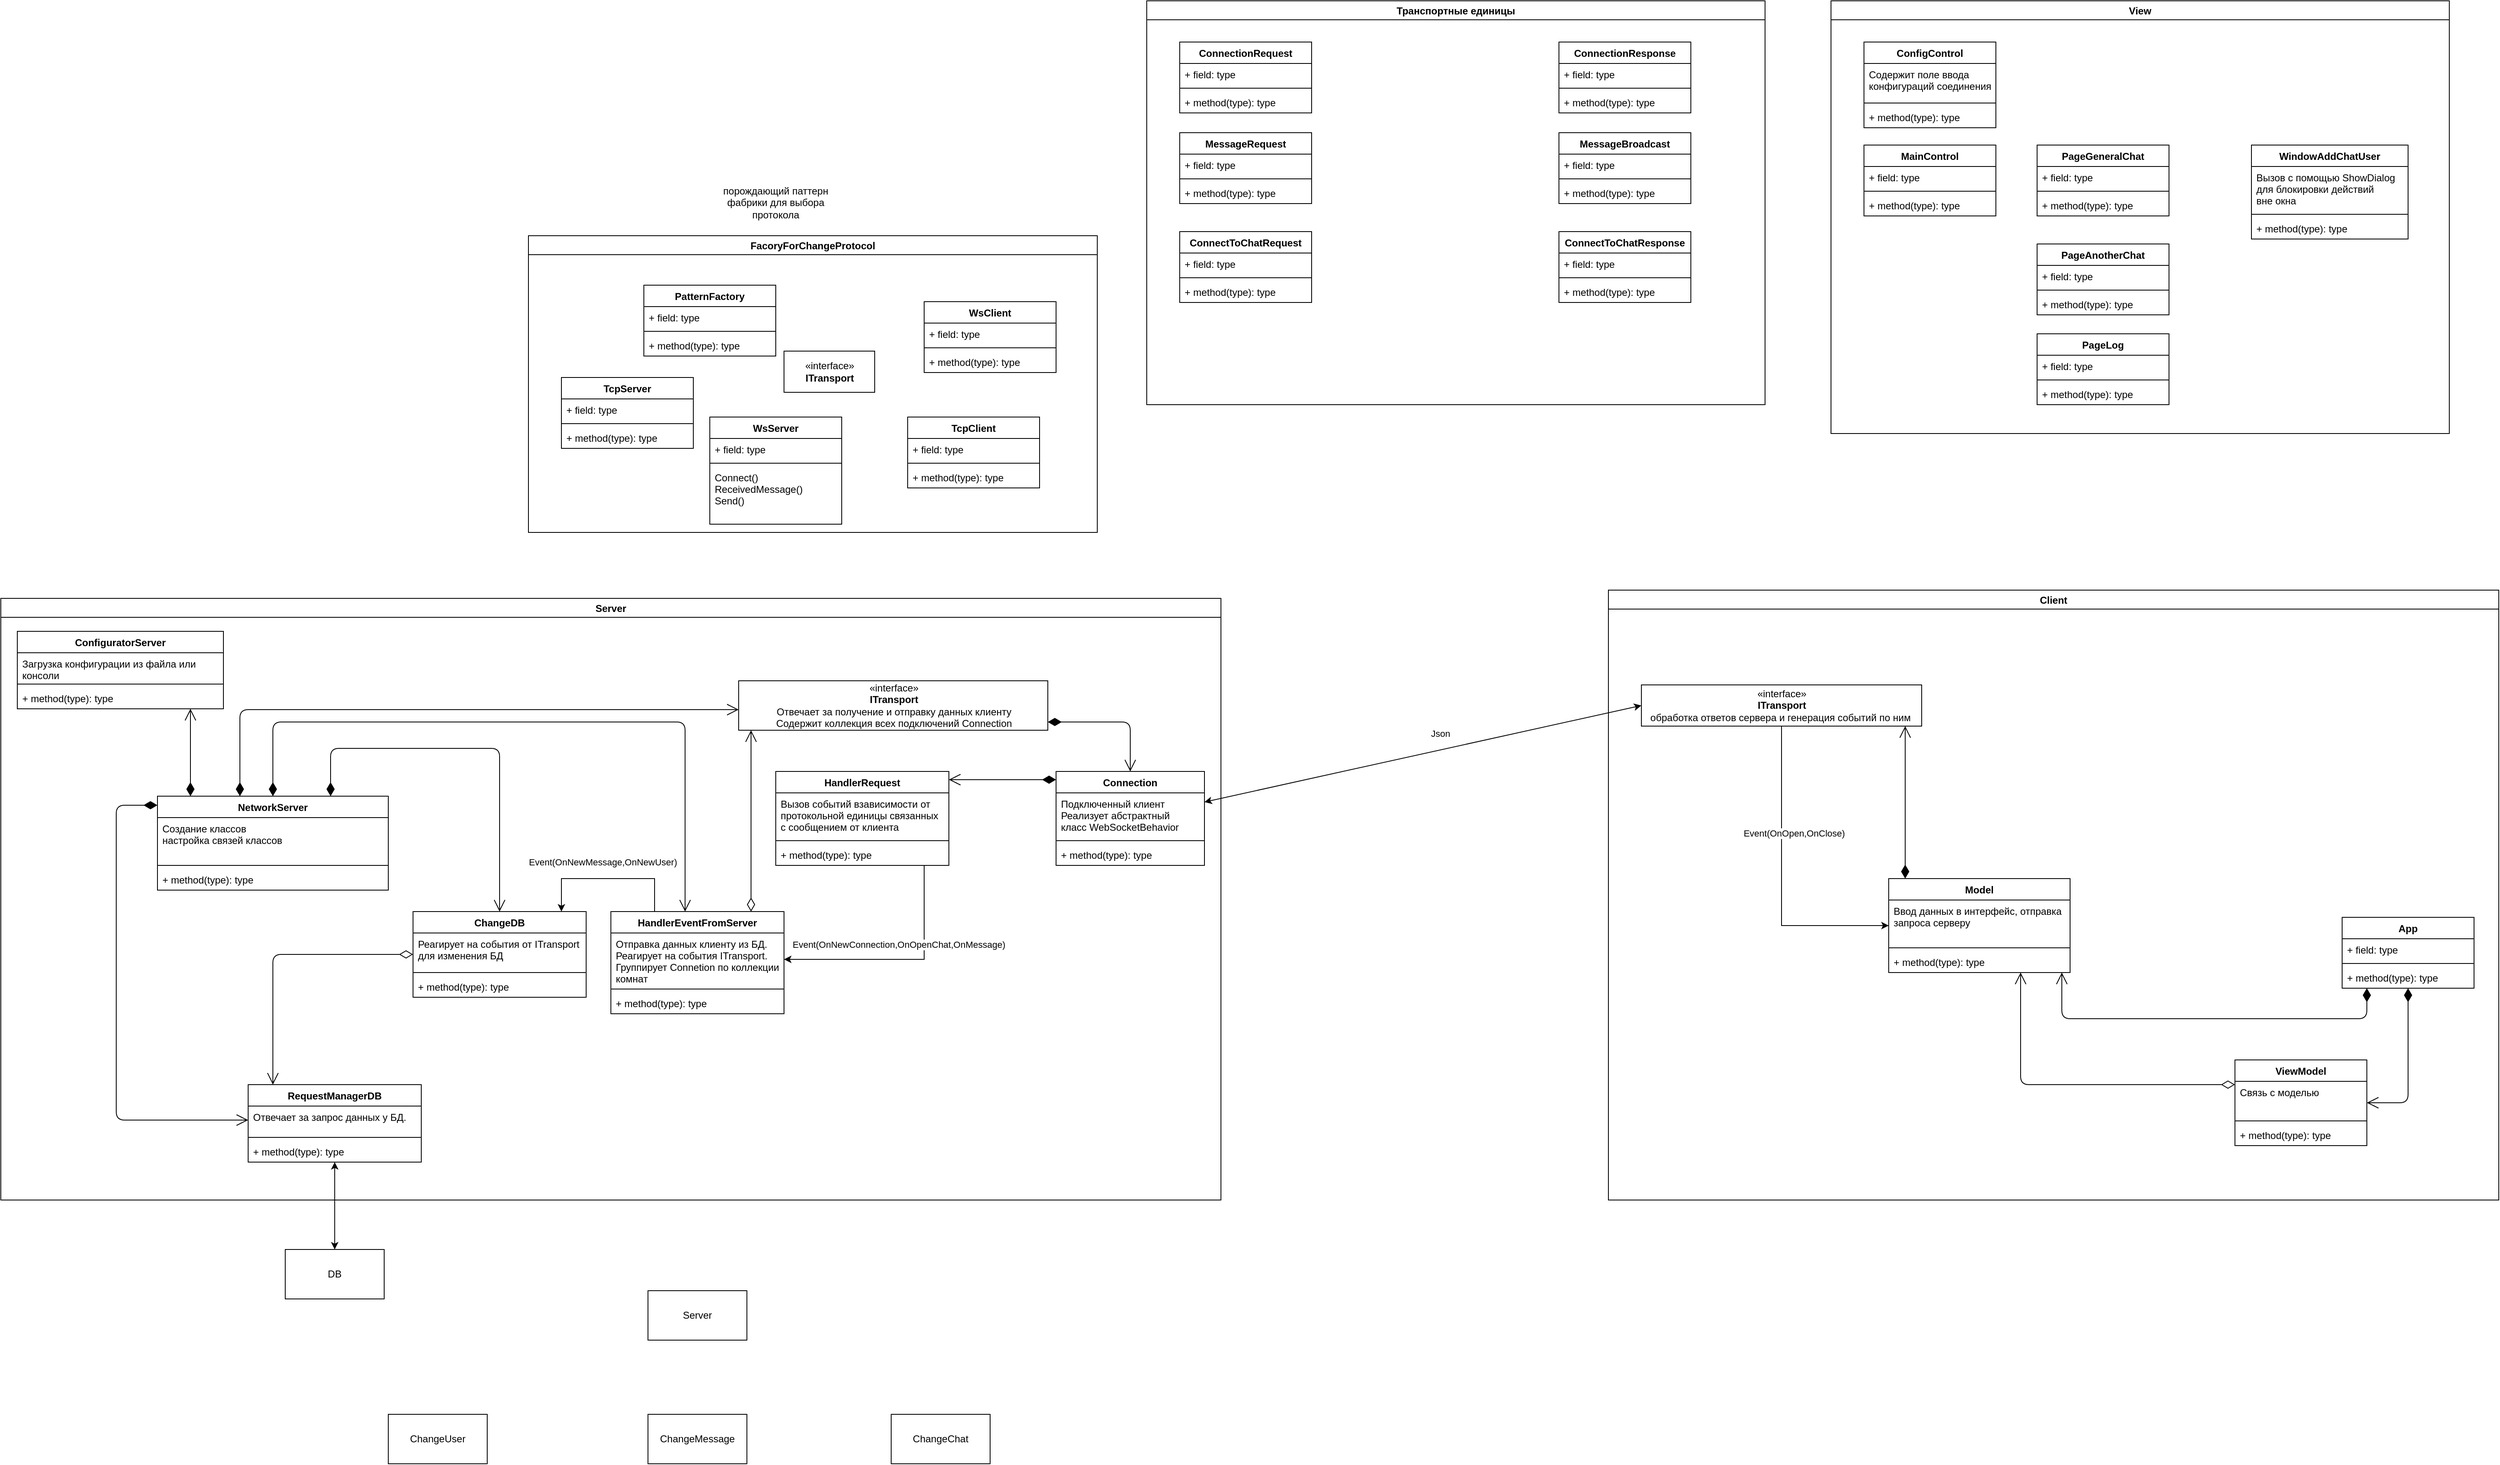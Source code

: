 <mxfile version="13.7.9" type="device"><diagram id="jse17iVmVhBiefRwXNWF" name="Page-1"><mxGraphModel dx="3362" dy="1932" grid="1" gridSize="10" guides="1" tooltips="1" connect="1" arrows="1" fold="1" page="1" pageScale="1" pageWidth="850" pageHeight="1100" math="0" shadow="0"><root><mxCell id="0"/><mxCell id="1" parent="0"/><mxCell id="Xx_1zSFex9UAp5-x8c1F-37" value="Server" style="swimlane;" parent="1" vertex="1"><mxGeometry x="-1000" y="-120" width="1480" height="730" as="geometry"/></mxCell><mxCell id="-w2Rr8TFvoVWW7aLAeK2-1" value="ConfiguratorServer" style="swimlane;fontStyle=1;align=center;verticalAlign=top;childLayout=stackLayout;horizontal=1;startSize=26;horizontalStack=0;resizeParent=1;resizeParentMax=0;resizeLast=0;collapsible=1;marginBottom=0;" parent="Xx_1zSFex9UAp5-x8c1F-37" vertex="1"><mxGeometry x="20" y="40" width="250" height="94" as="geometry"/></mxCell><mxCell id="-w2Rr8TFvoVWW7aLAeK2-2" value="Загрузка конфигурации из файла или &#10;консоли" style="text;strokeColor=none;fillColor=none;align=left;verticalAlign=top;spacingLeft=4;spacingRight=4;overflow=hidden;rotatable=0;points=[[0,0.5],[1,0.5]];portConstraint=eastwest;" parent="-w2Rr8TFvoVWW7aLAeK2-1" vertex="1"><mxGeometry y="26" width="250" height="34" as="geometry"/></mxCell><mxCell id="-w2Rr8TFvoVWW7aLAeK2-3" value="" style="line;strokeWidth=1;fillColor=none;align=left;verticalAlign=middle;spacingTop=-1;spacingLeft=3;spacingRight=3;rotatable=0;labelPosition=right;points=[];portConstraint=eastwest;" parent="-w2Rr8TFvoVWW7aLAeK2-1" vertex="1"><mxGeometry y="60" width="250" height="8" as="geometry"/></mxCell><mxCell id="-w2Rr8TFvoVWW7aLAeK2-4" value="+ method(type): type" style="text;strokeColor=none;fillColor=none;align=left;verticalAlign=top;spacingLeft=4;spacingRight=4;overflow=hidden;rotatable=0;points=[[0,0.5],[1,0.5]];portConstraint=eastwest;" parent="-w2Rr8TFvoVWW7aLAeK2-1" vertex="1"><mxGeometry y="68" width="250" height="26" as="geometry"/></mxCell><mxCell id="-w2Rr8TFvoVWW7aLAeK2-32" value="Connection" style="swimlane;fontStyle=1;align=center;verticalAlign=top;childLayout=stackLayout;horizontal=1;startSize=26;horizontalStack=0;resizeParent=1;resizeParentMax=0;resizeLast=0;collapsible=1;marginBottom=0;" parent="Xx_1zSFex9UAp5-x8c1F-37" vertex="1"><mxGeometry x="1280" y="210" width="180" height="114" as="geometry"/></mxCell><mxCell id="-w2Rr8TFvoVWW7aLAeK2-33" value="Подключенный клиент&#10;Реализует абстрактный &#10;класс WebSocketBehavior" style="text;strokeColor=none;fillColor=none;align=left;verticalAlign=top;spacingLeft=4;spacingRight=4;overflow=hidden;rotatable=0;points=[[0,0.5],[1,0.5]];portConstraint=eastwest;" parent="-w2Rr8TFvoVWW7aLAeK2-32" vertex="1"><mxGeometry y="26" width="180" height="54" as="geometry"/></mxCell><mxCell id="-w2Rr8TFvoVWW7aLAeK2-34" value="" style="line;strokeWidth=1;fillColor=none;align=left;verticalAlign=middle;spacingTop=-1;spacingLeft=3;spacingRight=3;rotatable=0;labelPosition=right;points=[];portConstraint=eastwest;" parent="-w2Rr8TFvoVWW7aLAeK2-32" vertex="1"><mxGeometry y="80" width="180" height="8" as="geometry"/></mxCell><mxCell id="-w2Rr8TFvoVWW7aLAeK2-35" value="+ method(type): type" style="text;strokeColor=none;fillColor=none;align=left;verticalAlign=top;spacingLeft=4;spacingRight=4;overflow=hidden;rotatable=0;points=[[0,0.5],[1,0.5]];portConstraint=eastwest;" parent="-w2Rr8TFvoVWW7aLAeK2-32" vertex="1"><mxGeometry y="88" width="180" height="26" as="geometry"/></mxCell><mxCell id="-w2Rr8TFvoVWW7aLAeK2-37" value="HandlerRequest" style="swimlane;fontStyle=1;align=center;verticalAlign=top;childLayout=stackLayout;horizontal=1;startSize=26;horizontalStack=0;resizeParent=1;resizeParentMax=0;resizeLast=0;collapsible=1;marginBottom=0;" parent="Xx_1zSFex9UAp5-x8c1F-37" vertex="1"><mxGeometry x="940" y="210" width="210" height="114" as="geometry"/></mxCell><mxCell id="-w2Rr8TFvoVWW7aLAeK2-38" value="Вызов событий взависимости от&#10;протокольной единицы связанных&#10;с сообщением от клиента" style="text;strokeColor=none;fillColor=none;align=left;verticalAlign=top;spacingLeft=4;spacingRight=4;overflow=hidden;rotatable=0;points=[[0,0.5],[1,0.5]];portConstraint=eastwest;" parent="-w2Rr8TFvoVWW7aLAeK2-37" vertex="1"><mxGeometry y="26" width="210" height="54" as="geometry"/></mxCell><mxCell id="-w2Rr8TFvoVWW7aLAeK2-39" value="" style="line;strokeWidth=1;fillColor=none;align=left;verticalAlign=middle;spacingTop=-1;spacingLeft=3;spacingRight=3;rotatable=0;labelPosition=right;points=[];portConstraint=eastwest;" parent="-w2Rr8TFvoVWW7aLAeK2-37" vertex="1"><mxGeometry y="80" width="210" height="8" as="geometry"/></mxCell><mxCell id="-w2Rr8TFvoVWW7aLAeK2-40" value="+ method(type): type" style="text;strokeColor=none;fillColor=none;align=left;verticalAlign=top;spacingLeft=4;spacingRight=4;overflow=hidden;rotatable=0;points=[[0,0.5],[1,0.5]];portConstraint=eastwest;" parent="-w2Rr8TFvoVWW7aLAeK2-37" vertex="1"><mxGeometry y="88" width="210" height="26" as="geometry"/></mxCell><mxCell id="Xx_1zSFex9UAp5-x8c1F-51" value="NetworkServer" style="swimlane;fontStyle=1;align=center;verticalAlign=top;childLayout=stackLayout;horizontal=1;startSize=26;horizontalStack=0;resizeParent=1;resizeParentMax=0;resizeLast=0;collapsible=1;marginBottom=0;" parent="Xx_1zSFex9UAp5-x8c1F-37" vertex="1"><mxGeometry x="190" y="240" width="280" height="114" as="geometry"/></mxCell><mxCell id="Xx_1zSFex9UAp5-x8c1F-52" value="Создание классов&#10;настройка связей классов" style="text;strokeColor=none;fillColor=none;align=left;verticalAlign=top;spacingLeft=4;spacingRight=4;overflow=hidden;rotatable=0;points=[[0,0.5],[1,0.5]];portConstraint=eastwest;" parent="Xx_1zSFex9UAp5-x8c1F-51" vertex="1"><mxGeometry y="26" width="280" height="54" as="geometry"/></mxCell><mxCell id="Xx_1zSFex9UAp5-x8c1F-53" value="" style="line;strokeWidth=1;fillColor=none;align=left;verticalAlign=middle;spacingTop=-1;spacingLeft=3;spacingRight=3;rotatable=0;labelPosition=right;points=[];portConstraint=eastwest;" parent="Xx_1zSFex9UAp5-x8c1F-51" vertex="1"><mxGeometry y="80" width="280" height="8" as="geometry"/></mxCell><mxCell id="Xx_1zSFex9UAp5-x8c1F-54" value="+ method(type): type" style="text;strokeColor=none;fillColor=none;align=left;verticalAlign=top;spacingLeft=4;spacingRight=4;overflow=hidden;rotatable=0;points=[[0,0.5],[1,0.5]];portConstraint=eastwest;" parent="Xx_1zSFex9UAp5-x8c1F-51" vertex="1"><mxGeometry y="88" width="280" height="26" as="geometry"/></mxCell><mxCell id="DeAmgJyLJ6oGBZ568xcS-81" value="Event(OnNewMessage,OnNewUser)" style="edgeStyle=orthogonalEdgeStyle;rounded=0;orthogonalLoop=1;jettySize=auto;html=1;" parent="Xx_1zSFex9UAp5-x8c1F-37" source="zUC1sr2OOhzAdwgwk2Mr-27" target="zUC1sr2OOhzAdwgwk2Mr-1" edge="1"><mxGeometry x="0.067" y="-20" relative="1" as="geometry"><mxPoint x="770" y="370" as="sourcePoint"/><Array as="points"><mxPoint x="793" y="340"/><mxPoint x="680" y="340"/></Array><mxPoint as="offset"/></mxGeometry></mxCell><mxCell id="zUC1sr2OOhzAdwgwk2Mr-27" value="HandlerEventFromServer" style="swimlane;fontStyle=1;align=center;verticalAlign=top;childLayout=stackLayout;horizontal=1;startSize=26;horizontalStack=0;resizeParent=1;resizeParentMax=0;resizeLast=0;collapsible=1;marginBottom=0;" parent="Xx_1zSFex9UAp5-x8c1F-37" vertex="1"><mxGeometry x="740" y="380" width="210" height="124" as="geometry"/></mxCell><mxCell id="zUC1sr2OOhzAdwgwk2Mr-28" value="Отправка данных клиенту из БД. &#10;Реагирует на события ITransport.&#10;Группирует Connetion по коллекции&#10;комнат" style="text;strokeColor=none;fillColor=none;align=left;verticalAlign=top;spacingLeft=4;spacingRight=4;overflow=hidden;rotatable=0;points=[[0,0.5],[1,0.5]];portConstraint=eastwest;" parent="zUC1sr2OOhzAdwgwk2Mr-27" vertex="1"><mxGeometry y="26" width="210" height="64" as="geometry"/></mxCell><mxCell id="zUC1sr2OOhzAdwgwk2Mr-29" value="" style="line;strokeWidth=1;fillColor=none;align=left;verticalAlign=middle;spacingTop=-1;spacingLeft=3;spacingRight=3;rotatable=0;labelPosition=right;points=[];portConstraint=eastwest;" parent="zUC1sr2OOhzAdwgwk2Mr-27" vertex="1"><mxGeometry y="90" width="210" height="8" as="geometry"/></mxCell><mxCell id="zUC1sr2OOhzAdwgwk2Mr-30" value="+ method(type): type" style="text;strokeColor=none;fillColor=none;align=left;verticalAlign=top;spacingLeft=4;spacingRight=4;overflow=hidden;rotatable=0;points=[[0,0.5],[1,0.5]];portConstraint=eastwest;" parent="zUC1sr2OOhzAdwgwk2Mr-27" vertex="1"><mxGeometry y="98" width="210" height="26" as="geometry"/></mxCell><mxCell id="zUC1sr2OOhzAdwgwk2Mr-1" value="ChangeDB" style="swimlane;fontStyle=1;align=center;verticalAlign=top;childLayout=stackLayout;horizontal=1;startSize=26;horizontalStack=0;resizeParent=1;resizeParentMax=0;resizeLast=0;collapsible=1;marginBottom=0;" parent="Xx_1zSFex9UAp5-x8c1F-37" vertex="1"><mxGeometry x="500" y="380" width="210" height="104" as="geometry"><mxRectangle x="60" y="160" width="100" height="26" as="alternateBounds"/></mxGeometry></mxCell><mxCell id="zUC1sr2OOhzAdwgwk2Mr-2" value="Реагирует на события от ITransport&#10;для изменения БД" style="text;strokeColor=none;fillColor=none;align=left;verticalAlign=top;spacingLeft=4;spacingRight=4;overflow=hidden;rotatable=0;points=[[0,0.5],[1,0.5]];portConstraint=eastwest;" parent="zUC1sr2OOhzAdwgwk2Mr-1" vertex="1"><mxGeometry y="26" width="210" height="44" as="geometry"/></mxCell><mxCell id="zUC1sr2OOhzAdwgwk2Mr-3" value="" style="line;strokeWidth=1;fillColor=none;align=left;verticalAlign=middle;spacingTop=-1;spacingLeft=3;spacingRight=3;rotatable=0;labelPosition=right;points=[];portConstraint=eastwest;" parent="zUC1sr2OOhzAdwgwk2Mr-1" vertex="1"><mxGeometry y="70" width="210" height="8" as="geometry"/></mxCell><mxCell id="zUC1sr2OOhzAdwgwk2Mr-4" value="+ method(type): type" style="text;strokeColor=none;fillColor=none;align=left;verticalAlign=top;spacingLeft=4;spacingRight=4;overflow=hidden;rotatable=0;points=[[0,0.5],[1,0.5]];portConstraint=eastwest;" parent="zUC1sr2OOhzAdwgwk2Mr-1" vertex="1"><mxGeometry y="78" width="210" height="26" as="geometry"/></mxCell><mxCell id="Xx_1zSFex9UAp5-x8c1F-33" value="RequestManagerDB" style="swimlane;fontStyle=1;align=center;verticalAlign=top;childLayout=stackLayout;horizontal=1;startSize=26;horizontalStack=0;resizeParent=1;resizeParentMax=0;resizeLast=0;collapsible=1;marginBottom=0;" parent="Xx_1zSFex9UAp5-x8c1F-37" vertex="1"><mxGeometry x="300" y="590" width="210" height="94" as="geometry"/></mxCell><mxCell id="Xx_1zSFex9UAp5-x8c1F-34" value="Отвечает за запрос данных у БД." style="text;strokeColor=none;fillColor=none;align=left;verticalAlign=top;spacingLeft=4;spacingRight=4;overflow=hidden;rotatable=0;points=[[0,0.5],[1,0.5]];portConstraint=eastwest;" parent="Xx_1zSFex9UAp5-x8c1F-33" vertex="1"><mxGeometry y="26" width="210" height="34" as="geometry"/></mxCell><mxCell id="Xx_1zSFex9UAp5-x8c1F-35" value="" style="line;strokeWidth=1;fillColor=none;align=left;verticalAlign=middle;spacingTop=-1;spacingLeft=3;spacingRight=3;rotatable=0;labelPosition=right;points=[];portConstraint=eastwest;" parent="Xx_1zSFex9UAp5-x8c1F-33" vertex="1"><mxGeometry y="60" width="210" height="8" as="geometry"/></mxCell><mxCell id="Xx_1zSFex9UAp5-x8c1F-36" value="+ method(type): type" style="text;strokeColor=none;fillColor=none;align=left;verticalAlign=top;spacingLeft=4;spacingRight=4;overflow=hidden;rotatable=0;points=[[0,0.5],[1,0.5]];portConstraint=eastwest;" parent="Xx_1zSFex9UAp5-x8c1F-33" vertex="1"><mxGeometry y="68" width="210" height="26" as="geometry"/></mxCell><mxCell id="DeAmgJyLJ6oGBZ568xcS-78" value="Event(OnNewConnection,OnOpenChat,OnMessage)" style="edgeStyle=orthogonalEdgeStyle;rounded=0;orthogonalLoop=1;jettySize=auto;html=1;" parent="Xx_1zSFex9UAp5-x8c1F-37" source="-w2Rr8TFvoVWW7aLAeK2-37" target="zUC1sr2OOhzAdwgwk2Mr-28" edge="1"><mxGeometry x="0.022" y="-18" relative="1" as="geometry"><mxPoint x="1176" y="210" as="sourcePoint"/><Array as="points"><mxPoint x="1120" y="438"/></Array><mxPoint as="offset"/></mxGeometry></mxCell><mxCell id="zUC1sr2OOhzAdwgwk2Mr-25" value="«interface»&lt;br&gt;&lt;b&gt;ITransport&lt;br&gt;&lt;/b&gt;Отвечает за получение и отправку данных клиенту&lt;br&gt;Содержит коллекция всех подключений Connection" style="html=1;" parent="Xx_1zSFex9UAp5-x8c1F-37" vertex="1"><mxGeometry x="895" y="100" width="375" height="60" as="geometry"/></mxCell><mxCell id="tzjQvnnf768sTt3wcMnn-1" value="" style="endArrow=open;html=1;endSize=12;startArrow=diamondThin;startSize=14;startFill=1;edgeStyle=orthogonalEdgeStyle;align=left;verticalAlign=bottom;" parent="Xx_1zSFex9UAp5-x8c1F-37" source="Xx_1zSFex9UAp5-x8c1F-51" target="zUC1sr2OOhzAdwgwk2Mr-27" edge="1"><mxGeometry x="-1" y="3" relative="1" as="geometry"><mxPoint x="925" y="160" as="sourcePoint"/><mxPoint x="600" y="310" as="targetPoint"/><Array as="points"><mxPoint x="330" y="150"/><mxPoint x="830" y="150"/></Array></mxGeometry></mxCell><mxCell id="tzjQvnnf768sTt3wcMnn-5" value="" style="endArrow=open;html=1;endSize=12;startArrow=diamondThin;startSize=14;startFill=1;edgeStyle=orthogonalEdgeStyle;align=left;verticalAlign=bottom;" parent="Xx_1zSFex9UAp5-x8c1F-37" source="Xx_1zSFex9UAp5-x8c1F-51" target="zUC1sr2OOhzAdwgwk2Mr-1" edge="1"><mxGeometry x="-0.081" y="-18" relative="1" as="geometry"><mxPoint x="349" y="230" as="sourcePoint"/><mxPoint x="600" y="345" as="targetPoint"/><Array as="points"><mxPoint x="400" y="182"/><mxPoint x="605" y="182"/></Array><mxPoint as="offset"/></mxGeometry></mxCell><mxCell id="tzjQvnnf768sTt3wcMnn-7" value="" style="endArrow=open;html=1;endSize=12;startArrow=diamondThin;startSize=14;startFill=0;edgeStyle=orthogonalEdgeStyle;align=left;verticalAlign=bottom;" parent="Xx_1zSFex9UAp5-x8c1F-37" source="zUC1sr2OOhzAdwgwk2Mr-1" target="Xx_1zSFex9UAp5-x8c1F-33" edge="1"><mxGeometry x="-1" y="3" relative="1" as="geometry"><mxPoint x="298" y="550" as="sourcePoint"/><mxPoint x="740" y="380" as="targetPoint"/><Array as="points"><mxPoint x="330" y="432"/></Array></mxGeometry></mxCell><mxCell id="-w2Rr8TFvoVWW7aLAeK2-5" value="" style="endArrow=open;html=1;endSize=12;startArrow=diamondThin;startSize=14;startFill=1;edgeStyle=orthogonalEdgeStyle;align=left;verticalAlign=bottom;" parent="Xx_1zSFex9UAp5-x8c1F-37" source="Xx_1zSFex9UAp5-x8c1F-51" target="-w2Rr8TFvoVWW7aLAeK2-1" edge="1"><mxGeometry x="-1" y="3" relative="1" as="geometry"><mxPoint x="130" y="180" as="sourcePoint"/><mxPoint x="160" y="180" as="targetPoint"/><Array as="points"><mxPoint x="230" y="200"/><mxPoint x="230" y="200"/></Array></mxGeometry></mxCell><mxCell id="-w2Rr8TFvoVWW7aLAeK2-9" value="" style="endArrow=open;html=1;endSize=12;startArrow=diamondThin;startSize=14;startFill=1;edgeStyle=orthogonalEdgeStyle;align=left;verticalAlign=bottom;" parent="Xx_1zSFex9UAp5-x8c1F-37" source="Xx_1zSFex9UAp5-x8c1F-51" target="zUC1sr2OOhzAdwgwk2Mr-25" edge="1"><mxGeometry x="-1" y="3" relative="1" as="geometry"><mxPoint x="550" y="110" as="sourcePoint"/><mxPoint x="810" y="120" as="targetPoint"/><Array as="points"><mxPoint x="290" y="135"/></Array></mxGeometry></mxCell><mxCell id="-w2Rr8TFvoVWW7aLAeK2-10" value="" style="endArrow=open;html=1;endSize=12;startArrow=diamondThin;startSize=14;startFill=1;edgeStyle=orthogonalEdgeStyle;align=left;verticalAlign=bottom;entryX=0;entryY=0.5;entryDx=0;entryDy=0;" parent="Xx_1zSFex9UAp5-x8c1F-37" source="Xx_1zSFex9UAp5-x8c1F-51" target="Xx_1zSFex9UAp5-x8c1F-34" edge="1"><mxGeometry x="-1" y="3" relative="1" as="geometry"><mxPoint x="120" y="210" as="sourcePoint"/><mxPoint x="430" y="370" as="targetPoint"/><Array as="points"><mxPoint x="140" y="251"/><mxPoint x="140" y="633"/></Array></mxGeometry></mxCell><mxCell id="-w2Rr8TFvoVWW7aLAeK2-42" value="" style="endArrow=open;html=1;endSize=12;startArrow=diamondThin;startSize=14;startFill=1;edgeStyle=orthogonalEdgeStyle;align=left;verticalAlign=bottom;" parent="Xx_1zSFex9UAp5-x8c1F-37" source="-w2Rr8TFvoVWW7aLAeK2-32" target="-w2Rr8TFvoVWW7aLAeK2-37" edge="1"><mxGeometry x="-1" y="3" relative="1" as="geometry"><mxPoint x="1190" y="190" as="sourcePoint"/><mxPoint x="810" y="220" as="targetPoint"/><Array as="points"><mxPoint x="1270" y="220"/><mxPoint x="1270" y="220"/></Array></mxGeometry></mxCell><mxCell id="-w2Rr8TFvoVWW7aLAeK2-43" value="" style="endArrow=open;html=1;endSize=12;startArrow=diamondThin;startSize=14;startFill=1;edgeStyle=orthogonalEdgeStyle;align=left;verticalAlign=bottom;" parent="Xx_1zSFex9UAp5-x8c1F-37" source="zUC1sr2OOhzAdwgwk2Mr-25" target="-w2Rr8TFvoVWW7aLAeK2-32" edge="1"><mxGeometry x="-1" y="3" relative="1" as="geometry"><mxPoint x="1000" y="340" as="sourcePoint"/><mxPoint x="1310" y="200" as="targetPoint"/><Array as="points"><mxPoint x="1370" y="150"/></Array></mxGeometry></mxCell><mxCell id="B8XiJwWMcWQTUmsNgJ9B-1" value="" style="endArrow=open;html=1;endSize=12;startArrow=diamondThin;startSize=14;startFill=0;edgeStyle=orthogonalEdgeStyle;align=left;verticalAlign=bottom;" parent="Xx_1zSFex9UAp5-x8c1F-37" source="zUC1sr2OOhzAdwgwk2Mr-27" target="zUC1sr2OOhzAdwgwk2Mr-25" edge="1"><mxGeometry x="-1" y="3" relative="1" as="geometry"><mxPoint x="1130" y="390" as="sourcePoint"/><mxPoint x="1290" y="390" as="targetPoint"/><Array as="points"><mxPoint x="910" y="240"/><mxPoint x="910" y="240"/></Array></mxGeometry></mxCell><mxCell id="Xx_1zSFex9UAp5-x8c1F-55" value="FacoryForChangeProtocol" style="swimlane;" parent="1" vertex="1"><mxGeometry x="-360" y="-560" width="690" height="360" as="geometry"/></mxCell><mxCell id="DeAmgJyLJ6oGBZ568xcS-56" value="WsClient" style="swimlane;fontStyle=1;align=center;verticalAlign=top;childLayout=stackLayout;horizontal=1;startSize=26;horizontalStack=0;resizeParent=1;resizeParentMax=0;resizeLast=0;collapsible=1;marginBottom=0;" parent="Xx_1zSFex9UAp5-x8c1F-55" vertex="1"><mxGeometry x="480" y="80" width="160" height="86" as="geometry"/></mxCell><mxCell id="DeAmgJyLJ6oGBZ568xcS-57" value="+ field: type" style="text;strokeColor=none;fillColor=none;align=left;verticalAlign=top;spacingLeft=4;spacingRight=4;overflow=hidden;rotatable=0;points=[[0,0.5],[1,0.5]];portConstraint=eastwest;" parent="DeAmgJyLJ6oGBZ568xcS-56" vertex="1"><mxGeometry y="26" width="160" height="26" as="geometry"/></mxCell><mxCell id="DeAmgJyLJ6oGBZ568xcS-58" value="" style="line;strokeWidth=1;fillColor=none;align=left;verticalAlign=middle;spacingTop=-1;spacingLeft=3;spacingRight=3;rotatable=0;labelPosition=right;points=[];portConstraint=eastwest;" parent="DeAmgJyLJ6oGBZ568xcS-56" vertex="1"><mxGeometry y="52" width="160" height="8" as="geometry"/></mxCell><mxCell id="DeAmgJyLJ6oGBZ568xcS-59" value="+ method(type): type" style="text;strokeColor=none;fillColor=none;align=left;verticalAlign=top;spacingLeft=4;spacingRight=4;overflow=hidden;rotatable=0;points=[[0,0.5],[1,0.5]];portConstraint=eastwest;" parent="DeAmgJyLJ6oGBZ568xcS-56" vertex="1"><mxGeometry y="60" width="160" height="26" as="geometry"/></mxCell><mxCell id="Xx_1zSFex9UAp5-x8c1F-47" value="PatternFactory" style="swimlane;fontStyle=1;align=center;verticalAlign=top;childLayout=stackLayout;horizontal=1;startSize=26;horizontalStack=0;resizeParent=1;resizeParentMax=0;resizeLast=0;collapsible=1;marginBottom=0;" parent="Xx_1zSFex9UAp5-x8c1F-55" vertex="1"><mxGeometry x="140" y="60" width="160" height="86" as="geometry"/></mxCell><mxCell id="Xx_1zSFex9UAp5-x8c1F-48" value="+ field: type" style="text;strokeColor=none;fillColor=none;align=left;verticalAlign=top;spacingLeft=4;spacingRight=4;overflow=hidden;rotatable=0;points=[[0,0.5],[1,0.5]];portConstraint=eastwest;" parent="Xx_1zSFex9UAp5-x8c1F-47" vertex="1"><mxGeometry y="26" width="160" height="26" as="geometry"/></mxCell><mxCell id="Xx_1zSFex9UAp5-x8c1F-49" value="" style="line;strokeWidth=1;fillColor=none;align=left;verticalAlign=middle;spacingTop=-1;spacingLeft=3;spacingRight=3;rotatable=0;labelPosition=right;points=[];portConstraint=eastwest;" parent="Xx_1zSFex9UAp5-x8c1F-47" vertex="1"><mxGeometry y="52" width="160" height="8" as="geometry"/></mxCell><mxCell id="Xx_1zSFex9UAp5-x8c1F-50" value="+ method(type): type" style="text;strokeColor=none;fillColor=none;align=left;verticalAlign=top;spacingLeft=4;spacingRight=4;overflow=hidden;rotatable=0;points=[[0,0.5],[1,0.5]];portConstraint=eastwest;" parent="Xx_1zSFex9UAp5-x8c1F-47" vertex="1"><mxGeometry y="60" width="160" height="26" as="geometry"/></mxCell><mxCell id="Xx_1zSFex9UAp5-x8c1F-43" value="TcpServer" style="swimlane;fontStyle=1;align=center;verticalAlign=top;childLayout=stackLayout;horizontal=1;startSize=26;horizontalStack=0;resizeParent=1;resizeParentMax=0;resizeLast=0;collapsible=1;marginBottom=0;" parent="Xx_1zSFex9UAp5-x8c1F-55" vertex="1"><mxGeometry x="40" y="172" width="160" height="86" as="geometry"/></mxCell><mxCell id="Xx_1zSFex9UAp5-x8c1F-44" value="+ field: type" style="text;strokeColor=none;fillColor=none;align=left;verticalAlign=top;spacingLeft=4;spacingRight=4;overflow=hidden;rotatable=0;points=[[0,0.5],[1,0.5]];portConstraint=eastwest;" parent="Xx_1zSFex9UAp5-x8c1F-43" vertex="1"><mxGeometry y="26" width="160" height="26" as="geometry"/></mxCell><mxCell id="Xx_1zSFex9UAp5-x8c1F-45" value="" style="line;strokeWidth=1;fillColor=none;align=left;verticalAlign=middle;spacingTop=-1;spacingLeft=3;spacingRight=3;rotatable=0;labelPosition=right;points=[];portConstraint=eastwest;" parent="Xx_1zSFex9UAp5-x8c1F-43" vertex="1"><mxGeometry y="52" width="160" height="8" as="geometry"/></mxCell><mxCell id="Xx_1zSFex9UAp5-x8c1F-46" value="+ method(type): type" style="text;strokeColor=none;fillColor=none;align=left;verticalAlign=top;spacingLeft=4;spacingRight=4;overflow=hidden;rotatable=0;points=[[0,0.5],[1,0.5]];portConstraint=eastwest;" parent="Xx_1zSFex9UAp5-x8c1F-43" vertex="1"><mxGeometry y="60" width="160" height="26" as="geometry"/></mxCell><mxCell id="Xx_1zSFex9UAp5-x8c1F-42" value="«interface»&lt;br&gt;&lt;b&gt;ITransport&lt;/b&gt;" style="html=1;" parent="Xx_1zSFex9UAp5-x8c1F-55" vertex="1"><mxGeometry x="310" y="140" width="110" height="50" as="geometry"/></mxCell><mxCell id="DeAmgJyLJ6oGBZ568xcS-60" value="TcpClient" style="swimlane;fontStyle=1;align=center;verticalAlign=top;childLayout=stackLayout;horizontal=1;startSize=26;horizontalStack=0;resizeParent=1;resizeParentMax=0;resizeLast=0;collapsible=1;marginBottom=0;" parent="Xx_1zSFex9UAp5-x8c1F-55" vertex="1"><mxGeometry x="460" y="220" width="160" height="86" as="geometry"/></mxCell><mxCell id="DeAmgJyLJ6oGBZ568xcS-61" value="+ field: type" style="text;strokeColor=none;fillColor=none;align=left;verticalAlign=top;spacingLeft=4;spacingRight=4;overflow=hidden;rotatable=0;points=[[0,0.5],[1,0.5]];portConstraint=eastwest;" parent="DeAmgJyLJ6oGBZ568xcS-60" vertex="1"><mxGeometry y="26" width="160" height="26" as="geometry"/></mxCell><mxCell id="DeAmgJyLJ6oGBZ568xcS-62" value="" style="line;strokeWidth=1;fillColor=none;align=left;verticalAlign=middle;spacingTop=-1;spacingLeft=3;spacingRight=3;rotatable=0;labelPosition=right;points=[];portConstraint=eastwest;" parent="DeAmgJyLJ6oGBZ568xcS-60" vertex="1"><mxGeometry y="52" width="160" height="8" as="geometry"/></mxCell><mxCell id="DeAmgJyLJ6oGBZ568xcS-63" value="+ method(type): type" style="text;strokeColor=none;fillColor=none;align=left;verticalAlign=top;spacingLeft=4;spacingRight=4;overflow=hidden;rotatable=0;points=[[0,0.5],[1,0.5]];portConstraint=eastwest;" parent="DeAmgJyLJ6oGBZ568xcS-60" vertex="1"><mxGeometry y="60" width="160" height="26" as="geometry"/></mxCell><mxCell id="Xx_1zSFex9UAp5-x8c1F-56" value="WsServer" style="swimlane;fontStyle=1;align=center;verticalAlign=top;childLayout=stackLayout;horizontal=1;startSize=26;horizontalStack=0;resizeParent=1;resizeParentMax=0;resizeLast=0;collapsible=1;marginBottom=0;" parent="Xx_1zSFex9UAp5-x8c1F-55" vertex="1"><mxGeometry x="220" y="220" width="160" height="130" as="geometry"><mxRectangle x="60" y="160" width="100" height="26" as="alternateBounds"/></mxGeometry></mxCell><mxCell id="Xx_1zSFex9UAp5-x8c1F-57" value="+ field: type" style="text;strokeColor=none;fillColor=none;align=left;verticalAlign=top;spacingLeft=4;spacingRight=4;overflow=hidden;rotatable=0;points=[[0,0.5],[1,0.5]];portConstraint=eastwest;" parent="Xx_1zSFex9UAp5-x8c1F-56" vertex="1"><mxGeometry y="26" width="160" height="26" as="geometry"/></mxCell><mxCell id="Xx_1zSFex9UAp5-x8c1F-58" value="" style="line;strokeWidth=1;fillColor=none;align=left;verticalAlign=middle;spacingTop=-1;spacingLeft=3;spacingRight=3;rotatable=0;labelPosition=right;points=[];portConstraint=eastwest;" parent="Xx_1zSFex9UAp5-x8c1F-56" vertex="1"><mxGeometry y="52" width="160" height="8" as="geometry"/></mxCell><mxCell id="Xx_1zSFex9UAp5-x8c1F-59" value="Connect()&#10;ReceivedMessage()&#10;Send()" style="text;strokeColor=none;fillColor=none;align=left;verticalAlign=top;spacingLeft=4;spacingRight=4;overflow=hidden;rotatable=0;points=[[0,0.5],[1,0.5]];portConstraint=eastwest;" parent="Xx_1zSFex9UAp5-x8c1F-56" vertex="1"><mxGeometry y="60" width="160" height="70" as="geometry"/></mxCell><mxCell id="zUC1sr2OOhzAdwgwk2Mr-5" value="Client" style="swimlane;startSize=23;" parent="1" vertex="1"><mxGeometry x="950" y="-130" width="1080" height="740" as="geometry"/></mxCell><mxCell id="DeAmgJyLJ6oGBZ568xcS-73" value="Event(OnOpen,OnClose)" style="edgeStyle=orthogonalEdgeStyle;rounded=0;orthogonalLoop=1;jettySize=auto;html=1;" parent="zUC1sr2OOhzAdwgwk2Mr-5" source="zUC1sr2OOhzAdwgwk2Mr-32" target="zUC1sr2OOhzAdwgwk2Mr-14" edge="1"><mxGeometry x="-0.3" y="15" relative="1" as="geometry"><mxPoint x="170" y="200" as="sourcePoint"/><mxPoint x="310" y="260" as="targetPoint"/><Array as="points"><mxPoint x="210" y="407"/></Array><mxPoint as="offset"/></mxGeometry></mxCell><mxCell id="zUC1sr2OOhzAdwgwk2Mr-32" value="«interface»&lt;br&gt;&lt;b&gt;ITransport&lt;br&gt;&lt;/b&gt;обработка ответов сервера и генерация событий по ним&amp;nbsp;&lt;b&gt;&lt;br&gt;&lt;/b&gt;" style="html=1;" parent="zUC1sr2OOhzAdwgwk2Mr-5" vertex="1"><mxGeometry x="40" y="115" width="340" height="50" as="geometry"/></mxCell><mxCell id="DeAmgJyLJ6oGBZ568xcS-86" value="" style="endArrow=open;html=1;endSize=12;startArrow=diamondThin;startSize=14;startFill=1;edgeStyle=orthogonalEdgeStyle;align=left;verticalAlign=bottom;" parent="zUC1sr2OOhzAdwgwk2Mr-5" source="zUC1sr2OOhzAdwgwk2Mr-14" target="zUC1sr2OOhzAdwgwk2Mr-32" edge="1"><mxGeometry x="-1" y="3" relative="1" as="geometry"><mxPoint x="780" y="70.059" as="sourcePoint"/><mxPoint x="580" y="70" as="targetPoint"/><Array as="points"><mxPoint x="360" y="330"/><mxPoint x="360" y="330"/></Array></mxGeometry></mxCell><mxCell id="zUC1sr2OOhzAdwgwk2Mr-14" value="Model" style="swimlane;fontStyle=1;align=center;verticalAlign=top;childLayout=stackLayout;horizontal=1;startSize=26;horizontalStack=0;resizeParent=1;resizeParentMax=0;resizeLast=0;collapsible=1;marginBottom=0;" parent="zUC1sr2OOhzAdwgwk2Mr-5" vertex="1"><mxGeometry x="340" y="350" width="220" height="114" as="geometry"><mxRectangle x="60" y="160" width="100" height="26" as="alternateBounds"/></mxGeometry></mxCell><mxCell id="zUC1sr2OOhzAdwgwk2Mr-15" value="Ввод данных в интерфейс, отправка &#10;запроса серверу" style="text;strokeColor=none;fillColor=none;align=left;verticalAlign=top;spacingLeft=4;spacingRight=4;overflow=hidden;rotatable=0;points=[[0,0.5],[1,0.5]];portConstraint=eastwest;" parent="zUC1sr2OOhzAdwgwk2Mr-14" vertex="1"><mxGeometry y="26" width="220" height="54" as="geometry"/></mxCell><mxCell id="zUC1sr2OOhzAdwgwk2Mr-16" value="" style="line;strokeWidth=1;fillColor=none;align=left;verticalAlign=middle;spacingTop=-1;spacingLeft=3;spacingRight=3;rotatable=0;labelPosition=right;points=[];portConstraint=eastwest;" parent="zUC1sr2OOhzAdwgwk2Mr-14" vertex="1"><mxGeometry y="80" width="220" height="8" as="geometry"/></mxCell><mxCell id="zUC1sr2OOhzAdwgwk2Mr-17" value="+ method(type): type" style="text;strokeColor=none;fillColor=none;align=left;verticalAlign=top;spacingLeft=4;spacingRight=4;overflow=hidden;rotatable=0;points=[[0,0.5],[1,0.5]];portConstraint=eastwest;" parent="zUC1sr2OOhzAdwgwk2Mr-14" vertex="1"><mxGeometry y="88" width="220" height="26" as="geometry"/></mxCell><mxCell id="DeAmgJyLJ6oGBZ568xcS-87" value="App" style="swimlane;fontStyle=1;align=center;verticalAlign=top;childLayout=stackLayout;horizontal=1;startSize=26;horizontalStack=0;resizeParent=1;resizeParentMax=0;resizeLast=0;collapsible=1;marginBottom=0;" parent="zUC1sr2OOhzAdwgwk2Mr-5" vertex="1"><mxGeometry x="890" y="397" width="160" height="86" as="geometry"/></mxCell><mxCell id="DeAmgJyLJ6oGBZ568xcS-88" value="+ field: type" style="text;strokeColor=none;fillColor=none;align=left;verticalAlign=top;spacingLeft=4;spacingRight=4;overflow=hidden;rotatable=0;points=[[0,0.5],[1,0.5]];portConstraint=eastwest;" parent="DeAmgJyLJ6oGBZ568xcS-87" vertex="1"><mxGeometry y="26" width="160" height="26" as="geometry"/></mxCell><mxCell id="DeAmgJyLJ6oGBZ568xcS-89" value="" style="line;strokeWidth=1;fillColor=none;align=left;verticalAlign=middle;spacingTop=-1;spacingLeft=3;spacingRight=3;rotatable=0;labelPosition=right;points=[];portConstraint=eastwest;" parent="DeAmgJyLJ6oGBZ568xcS-87" vertex="1"><mxGeometry y="52" width="160" height="8" as="geometry"/></mxCell><mxCell id="DeAmgJyLJ6oGBZ568xcS-90" value="+ method(type): type" style="text;strokeColor=none;fillColor=none;align=left;verticalAlign=top;spacingLeft=4;spacingRight=4;overflow=hidden;rotatable=0;points=[[0,0.5],[1,0.5]];portConstraint=eastwest;" parent="DeAmgJyLJ6oGBZ568xcS-87" vertex="1"><mxGeometry y="60" width="160" height="26" as="geometry"/></mxCell><mxCell id="DeAmgJyLJ6oGBZ568xcS-91" value="" style="endArrow=open;html=1;endSize=12;startArrow=diamondThin;startSize=14;startFill=1;edgeStyle=orthogonalEdgeStyle;align=left;verticalAlign=bottom;" parent="zUC1sr2OOhzAdwgwk2Mr-5" source="DeAmgJyLJ6oGBZ568xcS-87" target="zUC1sr2OOhzAdwgwk2Mr-14" edge="1"><mxGeometry x="-1" y="3" relative="1" as="geometry"><mxPoint x="850" y="390" as="sourcePoint"/><mxPoint x="870" y="520" as="targetPoint"/><Array as="points"><mxPoint x="920" y="520"/><mxPoint x="550" y="520"/></Array></mxGeometry></mxCell><mxCell id="DeAmgJyLJ6oGBZ568xcS-92" value="" style="endArrow=open;html=1;endSize=12;startArrow=diamondThin;startSize=14;startFill=1;edgeStyle=orthogonalEdgeStyle;align=left;verticalAlign=bottom;" parent="zUC1sr2OOhzAdwgwk2Mr-5" source="DeAmgJyLJ6oGBZ568xcS-87" target="zUC1sr2OOhzAdwgwk2Mr-52" edge="1"><mxGeometry x="-1" y="3" relative="1" as="geometry"><mxPoint x="1010" y="330" as="sourcePoint"/><mxPoint x="1010" y="530" as="targetPoint"/><Array as="points"><mxPoint x="970" y="622"/></Array></mxGeometry></mxCell><mxCell id="DeAmgJyLJ6oGBZ568xcS-93" value="" style="endArrow=open;html=1;endSize=12;startArrow=diamondThin;startSize=14;startFill=0;edgeStyle=orthogonalEdgeStyle;align=left;verticalAlign=bottom;" parent="zUC1sr2OOhzAdwgwk2Mr-5" source="zUC1sr2OOhzAdwgwk2Mr-52" target="zUC1sr2OOhzAdwgwk2Mr-14" edge="1"><mxGeometry x="-1" y="3" relative="1" as="geometry"><mxPoint x="830" y="560" as="sourcePoint"/><mxPoint x="610" y="550" as="targetPoint"/><Array as="points"><mxPoint x="500" y="600"/></Array></mxGeometry></mxCell><mxCell id="zUC1sr2OOhzAdwgwk2Mr-52" value="ViewModel" style="swimlane;fontStyle=1;align=center;verticalAlign=top;childLayout=stackLayout;horizontal=1;startSize=26;horizontalStack=0;resizeParent=1;resizeParentMax=0;resizeLast=0;collapsible=1;marginBottom=0;" parent="zUC1sr2OOhzAdwgwk2Mr-5" vertex="1"><mxGeometry x="760" y="570" width="160" height="104" as="geometry"/></mxCell><mxCell id="zUC1sr2OOhzAdwgwk2Mr-53" value="Связь с моделью" style="text;strokeColor=none;fillColor=none;align=left;verticalAlign=top;spacingLeft=4;spacingRight=4;overflow=hidden;rotatable=0;points=[[0,0.5],[1,0.5]];portConstraint=eastwest;" parent="zUC1sr2OOhzAdwgwk2Mr-52" vertex="1"><mxGeometry y="26" width="160" height="44" as="geometry"/></mxCell><mxCell id="zUC1sr2OOhzAdwgwk2Mr-54" value="" style="line;strokeWidth=1;fillColor=none;align=left;verticalAlign=middle;spacingTop=-1;spacingLeft=3;spacingRight=3;rotatable=0;labelPosition=right;points=[];portConstraint=eastwest;" parent="zUC1sr2OOhzAdwgwk2Mr-52" vertex="1"><mxGeometry y="70" width="160" height="8" as="geometry"/></mxCell><mxCell id="zUC1sr2OOhzAdwgwk2Mr-55" value="+ method(type): type" style="text;strokeColor=none;fillColor=none;align=left;verticalAlign=top;spacingLeft=4;spacingRight=4;overflow=hidden;rotatable=0;points=[[0,0.5],[1,0.5]];portConstraint=eastwest;" parent="zUC1sr2OOhzAdwgwk2Mr-52" vertex="1"><mxGeometry y="78" width="160" height="26" as="geometry"/></mxCell><mxCell id="zUC1sr2OOhzAdwgwk2Mr-24" value="порождающий паттерн фабрики для выбора протокола" style="text;html=1;strokeColor=none;fillColor=none;align=center;verticalAlign=middle;whiteSpace=wrap;rounded=0;" parent="1" vertex="1"><mxGeometry x="-140" y="-610" width="160" height="20" as="geometry"/></mxCell><mxCell id="zUC1sr2OOhzAdwgwk2Mr-26" value="DB" style="rounded=0;whiteSpace=wrap;html=1;" parent="1" vertex="1"><mxGeometry x="-655" y="670" width="120" height="60" as="geometry"/></mxCell><mxCell id="zUC1sr2OOhzAdwgwk2Mr-74" value="" style="endArrow=classic;startArrow=classic;html=1;entryX=0;entryY=0.5;entryDx=0;entryDy=0;" parent="1" source="-w2Rr8TFvoVWW7aLAeK2-32" target="zUC1sr2OOhzAdwgwk2Mr-32" edge="1"><mxGeometry width="50" height="50" relative="1" as="geometry"><mxPoint x="630" y="110" as="sourcePoint"/><mxPoint x="770" y="-10" as="targetPoint"/></mxGeometry></mxCell><mxCell id="zUC1sr2OOhzAdwgwk2Mr-76" value="Json" style="edgeLabel;html=1;align=center;verticalAlign=middle;resizable=0;points=[];" parent="zUC1sr2OOhzAdwgwk2Mr-74" vertex="1" connectable="0"><mxGeometry x="0.076" y="-3" relative="1" as="geometry"><mxPoint y="-22.85" as="offset"/></mxGeometry></mxCell><mxCell id="-w2Rr8TFvoVWW7aLAeK2-7" value="" style="endArrow=classic;startArrow=classic;html=1;exitX=0.5;exitY=0;exitDx=0;exitDy=0;" parent="1" source="zUC1sr2OOhzAdwgwk2Mr-26" target="Xx_1zSFex9UAp5-x8c1F-36" edge="1"><mxGeometry width="50" height="50" relative="1" as="geometry"><mxPoint x="-550" y="660" as="sourcePoint"/><mxPoint x="-500" y="610" as="targetPoint"/></mxGeometry></mxCell><mxCell id="B8XiJwWMcWQTUmsNgJ9B-3" value="Транспортные единицы" style="swimlane;" parent="1" vertex="1"><mxGeometry x="390" y="-845" width="750" height="490" as="geometry"/></mxCell><mxCell id="B8XiJwWMcWQTUmsNgJ9B-8" value="ConnectionResponse" style="swimlane;fontStyle=1;align=center;verticalAlign=top;childLayout=stackLayout;horizontal=1;startSize=26;horizontalStack=0;resizeParent=1;resizeParentMax=0;resizeLast=0;collapsible=1;marginBottom=0;" parent="B8XiJwWMcWQTUmsNgJ9B-3" vertex="1"><mxGeometry x="500" y="50" width="160" height="86" as="geometry"/></mxCell><mxCell id="B8XiJwWMcWQTUmsNgJ9B-9" value="+ field: type" style="text;strokeColor=none;fillColor=none;align=left;verticalAlign=top;spacingLeft=4;spacingRight=4;overflow=hidden;rotatable=0;points=[[0,0.5],[1,0.5]];portConstraint=eastwest;" parent="B8XiJwWMcWQTUmsNgJ9B-8" vertex="1"><mxGeometry y="26" width="160" height="26" as="geometry"/></mxCell><mxCell id="B8XiJwWMcWQTUmsNgJ9B-10" value="" style="line;strokeWidth=1;fillColor=none;align=left;verticalAlign=middle;spacingTop=-1;spacingLeft=3;spacingRight=3;rotatable=0;labelPosition=right;points=[];portConstraint=eastwest;" parent="B8XiJwWMcWQTUmsNgJ9B-8" vertex="1"><mxGeometry y="52" width="160" height="8" as="geometry"/></mxCell><mxCell id="B8XiJwWMcWQTUmsNgJ9B-11" value="+ method(type): type" style="text;strokeColor=none;fillColor=none;align=left;verticalAlign=top;spacingLeft=4;spacingRight=4;overflow=hidden;rotatable=0;points=[[0,0.5],[1,0.5]];portConstraint=eastwest;" parent="B8XiJwWMcWQTUmsNgJ9B-8" vertex="1"><mxGeometry y="60" width="160" height="26" as="geometry"/></mxCell><mxCell id="B8XiJwWMcWQTUmsNgJ9B-4" value="ConnectionRequest" style="swimlane;fontStyle=1;align=center;verticalAlign=top;childLayout=stackLayout;horizontal=1;startSize=26;horizontalStack=0;resizeParent=1;resizeParentMax=0;resizeLast=0;collapsible=1;marginBottom=0;" parent="B8XiJwWMcWQTUmsNgJ9B-3" vertex="1"><mxGeometry x="40" y="50" width="160" height="86" as="geometry"/></mxCell><mxCell id="B8XiJwWMcWQTUmsNgJ9B-5" value="+ field: type" style="text;strokeColor=none;fillColor=none;align=left;verticalAlign=top;spacingLeft=4;spacingRight=4;overflow=hidden;rotatable=0;points=[[0,0.5],[1,0.5]];portConstraint=eastwest;" parent="B8XiJwWMcWQTUmsNgJ9B-4" vertex="1"><mxGeometry y="26" width="160" height="26" as="geometry"/></mxCell><mxCell id="B8XiJwWMcWQTUmsNgJ9B-6" value="" style="line;strokeWidth=1;fillColor=none;align=left;verticalAlign=middle;spacingTop=-1;spacingLeft=3;spacingRight=3;rotatable=0;labelPosition=right;points=[];portConstraint=eastwest;" parent="B8XiJwWMcWQTUmsNgJ9B-4" vertex="1"><mxGeometry y="52" width="160" height="8" as="geometry"/></mxCell><mxCell id="B8XiJwWMcWQTUmsNgJ9B-7" value="+ method(type): type" style="text;strokeColor=none;fillColor=none;align=left;verticalAlign=top;spacingLeft=4;spacingRight=4;overflow=hidden;rotatable=0;points=[[0,0.5],[1,0.5]];portConstraint=eastwest;" parent="B8XiJwWMcWQTUmsNgJ9B-4" vertex="1"><mxGeometry y="60" width="160" height="26" as="geometry"/></mxCell><mxCell id="B8XiJwWMcWQTUmsNgJ9B-16" value="MessageBroadcast" style="swimlane;fontStyle=1;align=center;verticalAlign=top;childLayout=stackLayout;horizontal=1;startSize=26;horizontalStack=0;resizeParent=1;resizeParentMax=0;resizeLast=0;collapsible=1;marginBottom=0;" parent="B8XiJwWMcWQTUmsNgJ9B-3" vertex="1"><mxGeometry x="500" y="160" width="160" height="86" as="geometry"/></mxCell><mxCell id="B8XiJwWMcWQTUmsNgJ9B-17" value="+ field: type" style="text;strokeColor=none;fillColor=none;align=left;verticalAlign=top;spacingLeft=4;spacingRight=4;overflow=hidden;rotatable=0;points=[[0,0.5],[1,0.5]];portConstraint=eastwest;" parent="B8XiJwWMcWQTUmsNgJ9B-16" vertex="1"><mxGeometry y="26" width="160" height="26" as="geometry"/></mxCell><mxCell id="B8XiJwWMcWQTUmsNgJ9B-18" value="" style="line;strokeWidth=1;fillColor=none;align=left;verticalAlign=middle;spacingTop=-1;spacingLeft=3;spacingRight=3;rotatable=0;labelPosition=right;points=[];portConstraint=eastwest;" parent="B8XiJwWMcWQTUmsNgJ9B-16" vertex="1"><mxGeometry y="52" width="160" height="8" as="geometry"/></mxCell><mxCell id="B8XiJwWMcWQTUmsNgJ9B-19" value="+ method(type): type" style="text;strokeColor=none;fillColor=none;align=left;verticalAlign=top;spacingLeft=4;spacingRight=4;overflow=hidden;rotatable=0;points=[[0,0.5],[1,0.5]];portConstraint=eastwest;" parent="B8XiJwWMcWQTUmsNgJ9B-16" vertex="1"><mxGeometry y="60" width="160" height="26" as="geometry"/></mxCell><mxCell id="B8XiJwWMcWQTUmsNgJ9B-12" value="MessageRequest" style="swimlane;fontStyle=1;align=center;verticalAlign=top;childLayout=stackLayout;horizontal=1;startSize=26;horizontalStack=0;resizeParent=1;resizeParentMax=0;resizeLast=0;collapsible=1;marginBottom=0;" parent="B8XiJwWMcWQTUmsNgJ9B-3" vertex="1"><mxGeometry x="40" y="160" width="160" height="86" as="geometry"/></mxCell><mxCell id="B8XiJwWMcWQTUmsNgJ9B-13" value="+ field: type" style="text;strokeColor=none;fillColor=none;align=left;verticalAlign=top;spacingLeft=4;spacingRight=4;overflow=hidden;rotatable=0;points=[[0,0.5],[1,0.5]];portConstraint=eastwest;" parent="B8XiJwWMcWQTUmsNgJ9B-12" vertex="1"><mxGeometry y="26" width="160" height="26" as="geometry"/></mxCell><mxCell id="B8XiJwWMcWQTUmsNgJ9B-14" value="" style="line;strokeWidth=1;fillColor=none;align=left;verticalAlign=middle;spacingTop=-1;spacingLeft=3;spacingRight=3;rotatable=0;labelPosition=right;points=[];portConstraint=eastwest;" parent="B8XiJwWMcWQTUmsNgJ9B-12" vertex="1"><mxGeometry y="52" width="160" height="8" as="geometry"/></mxCell><mxCell id="B8XiJwWMcWQTUmsNgJ9B-15" value="+ method(type): type" style="text;strokeColor=none;fillColor=none;align=left;verticalAlign=top;spacingLeft=4;spacingRight=4;overflow=hidden;rotatable=0;points=[[0,0.5],[1,0.5]];portConstraint=eastwest;" parent="B8XiJwWMcWQTUmsNgJ9B-12" vertex="1"><mxGeometry y="60" width="160" height="26" as="geometry"/></mxCell><mxCell id="B8XiJwWMcWQTUmsNgJ9B-24" value="ConnectToChatResponse" style="swimlane;fontStyle=1;align=center;verticalAlign=top;childLayout=stackLayout;horizontal=1;startSize=26;horizontalStack=0;resizeParent=1;resizeParentMax=0;resizeLast=0;collapsible=1;marginBottom=0;" parent="B8XiJwWMcWQTUmsNgJ9B-3" vertex="1"><mxGeometry x="500" y="280" width="160" height="86" as="geometry"/></mxCell><mxCell id="B8XiJwWMcWQTUmsNgJ9B-25" value="+ field: type" style="text;strokeColor=none;fillColor=none;align=left;verticalAlign=top;spacingLeft=4;spacingRight=4;overflow=hidden;rotatable=0;points=[[0,0.5],[1,0.5]];portConstraint=eastwest;" parent="B8XiJwWMcWQTUmsNgJ9B-24" vertex="1"><mxGeometry y="26" width="160" height="26" as="geometry"/></mxCell><mxCell id="B8XiJwWMcWQTUmsNgJ9B-26" value="" style="line;strokeWidth=1;fillColor=none;align=left;verticalAlign=middle;spacingTop=-1;spacingLeft=3;spacingRight=3;rotatable=0;labelPosition=right;points=[];portConstraint=eastwest;" parent="B8XiJwWMcWQTUmsNgJ9B-24" vertex="1"><mxGeometry y="52" width="160" height="8" as="geometry"/></mxCell><mxCell id="B8XiJwWMcWQTUmsNgJ9B-27" value="+ method(type): type" style="text;strokeColor=none;fillColor=none;align=left;verticalAlign=top;spacingLeft=4;spacingRight=4;overflow=hidden;rotatable=0;points=[[0,0.5],[1,0.5]];portConstraint=eastwest;" parent="B8XiJwWMcWQTUmsNgJ9B-24" vertex="1"><mxGeometry y="60" width="160" height="26" as="geometry"/></mxCell><mxCell id="B8XiJwWMcWQTUmsNgJ9B-20" value="ConnectToChatRequest" style="swimlane;fontStyle=1;align=center;verticalAlign=top;childLayout=stackLayout;horizontal=1;startSize=26;horizontalStack=0;resizeParent=1;resizeParentMax=0;resizeLast=0;collapsible=1;marginBottom=0;" parent="B8XiJwWMcWQTUmsNgJ9B-3" vertex="1"><mxGeometry x="40" y="280" width="160" height="86" as="geometry"/></mxCell><mxCell id="B8XiJwWMcWQTUmsNgJ9B-21" value="+ field: type" style="text;strokeColor=none;fillColor=none;align=left;verticalAlign=top;spacingLeft=4;spacingRight=4;overflow=hidden;rotatable=0;points=[[0,0.5],[1,0.5]];portConstraint=eastwest;" parent="B8XiJwWMcWQTUmsNgJ9B-20" vertex="1"><mxGeometry y="26" width="160" height="26" as="geometry"/></mxCell><mxCell id="B8XiJwWMcWQTUmsNgJ9B-22" value="" style="line;strokeWidth=1;fillColor=none;align=left;verticalAlign=middle;spacingTop=-1;spacingLeft=3;spacingRight=3;rotatable=0;labelPosition=right;points=[];portConstraint=eastwest;" parent="B8XiJwWMcWQTUmsNgJ9B-20" vertex="1"><mxGeometry y="52" width="160" height="8" as="geometry"/></mxCell><mxCell id="B8XiJwWMcWQTUmsNgJ9B-23" value="+ method(type): type" style="text;strokeColor=none;fillColor=none;align=left;verticalAlign=top;spacingLeft=4;spacingRight=4;overflow=hidden;rotatable=0;points=[[0,0.5],[1,0.5]];portConstraint=eastwest;" parent="B8XiJwWMcWQTUmsNgJ9B-20" vertex="1"><mxGeometry y="60" width="160" height="26" as="geometry"/></mxCell><mxCell id="DeAmgJyLJ6oGBZ568xcS-27" value="View" style="swimlane;" parent="1" vertex="1"><mxGeometry x="1220" y="-845" width="750" height="525" as="geometry"/></mxCell><mxCell id="DeAmgJyLJ6oGBZ568xcS-32" value="ConfigControl" style="swimlane;fontStyle=1;align=center;verticalAlign=top;childLayout=stackLayout;horizontal=1;startSize=26;horizontalStack=0;resizeParent=1;resizeParentMax=0;resizeLast=0;collapsible=1;marginBottom=0;" parent="DeAmgJyLJ6oGBZ568xcS-27" vertex="1"><mxGeometry x="40" y="50" width="160" height="104" as="geometry"/></mxCell><mxCell id="DeAmgJyLJ6oGBZ568xcS-33" value="Содержит поле ввода &#10;конфигураций соединения" style="text;strokeColor=none;fillColor=none;align=left;verticalAlign=top;spacingLeft=4;spacingRight=4;overflow=hidden;rotatable=0;points=[[0,0.5],[1,0.5]];portConstraint=eastwest;" parent="DeAmgJyLJ6oGBZ568xcS-32" vertex="1"><mxGeometry y="26" width="160" height="44" as="geometry"/></mxCell><mxCell id="DeAmgJyLJ6oGBZ568xcS-34" value="" style="line;strokeWidth=1;fillColor=none;align=left;verticalAlign=middle;spacingTop=-1;spacingLeft=3;spacingRight=3;rotatable=0;labelPosition=right;points=[];portConstraint=eastwest;" parent="DeAmgJyLJ6oGBZ568xcS-32" vertex="1"><mxGeometry y="70" width="160" height="8" as="geometry"/></mxCell><mxCell id="DeAmgJyLJ6oGBZ568xcS-35" value="+ method(type): type" style="text;strokeColor=none;fillColor=none;align=left;verticalAlign=top;spacingLeft=4;spacingRight=4;overflow=hidden;rotatable=0;points=[[0,0.5],[1,0.5]];portConstraint=eastwest;" parent="DeAmgJyLJ6oGBZ568xcS-32" vertex="1"><mxGeometry y="78" width="160" height="26" as="geometry"/></mxCell><mxCell id="DeAmgJyLJ6oGBZ568xcS-44" value="WindowAddChatUser" style="swimlane;fontStyle=1;align=center;verticalAlign=top;childLayout=stackLayout;horizontal=1;startSize=26;horizontalStack=0;resizeParent=1;resizeParentMax=0;resizeLast=0;collapsible=1;marginBottom=0;" parent="DeAmgJyLJ6oGBZ568xcS-27" vertex="1"><mxGeometry x="510" y="175" width="190" height="114" as="geometry"/></mxCell><mxCell id="DeAmgJyLJ6oGBZ568xcS-45" value="Вызов с помощью ShowDialog&#10;для блокировки действий&#10;вне окна" style="text;strokeColor=none;fillColor=none;align=left;verticalAlign=top;spacingLeft=4;spacingRight=4;overflow=hidden;rotatable=0;points=[[0,0.5],[1,0.5]];portConstraint=eastwest;" parent="DeAmgJyLJ6oGBZ568xcS-44" vertex="1"><mxGeometry y="26" width="190" height="54" as="geometry"/></mxCell><mxCell id="DeAmgJyLJ6oGBZ568xcS-46" value="" style="line;strokeWidth=1;fillColor=none;align=left;verticalAlign=middle;spacingTop=-1;spacingLeft=3;spacingRight=3;rotatable=0;labelPosition=right;points=[];portConstraint=eastwest;" parent="DeAmgJyLJ6oGBZ568xcS-44" vertex="1"><mxGeometry y="80" width="190" height="8" as="geometry"/></mxCell><mxCell id="DeAmgJyLJ6oGBZ568xcS-47" value="+ method(type): type" style="text;strokeColor=none;fillColor=none;align=left;verticalAlign=top;spacingLeft=4;spacingRight=4;overflow=hidden;rotatable=0;points=[[0,0.5],[1,0.5]];portConstraint=eastwest;" parent="DeAmgJyLJ6oGBZ568xcS-44" vertex="1"><mxGeometry y="88" width="190" height="26" as="geometry"/></mxCell><mxCell id="DeAmgJyLJ6oGBZ568xcS-48" value="PageGeneralChat" style="swimlane;fontStyle=1;align=center;verticalAlign=top;childLayout=stackLayout;horizontal=1;startSize=26;horizontalStack=0;resizeParent=1;resizeParentMax=0;resizeLast=0;collapsible=1;marginBottom=0;" parent="DeAmgJyLJ6oGBZ568xcS-27" vertex="1"><mxGeometry x="250" y="175" width="160" height="86" as="geometry"/></mxCell><mxCell id="DeAmgJyLJ6oGBZ568xcS-49" value="+ field: type" style="text;strokeColor=none;fillColor=none;align=left;verticalAlign=top;spacingLeft=4;spacingRight=4;overflow=hidden;rotatable=0;points=[[0,0.5],[1,0.5]];portConstraint=eastwest;" parent="DeAmgJyLJ6oGBZ568xcS-48" vertex="1"><mxGeometry y="26" width="160" height="26" as="geometry"/></mxCell><mxCell id="DeAmgJyLJ6oGBZ568xcS-50" value="" style="line;strokeWidth=1;fillColor=none;align=left;verticalAlign=middle;spacingTop=-1;spacingLeft=3;spacingRight=3;rotatable=0;labelPosition=right;points=[];portConstraint=eastwest;" parent="DeAmgJyLJ6oGBZ568xcS-48" vertex="1"><mxGeometry y="52" width="160" height="8" as="geometry"/></mxCell><mxCell id="DeAmgJyLJ6oGBZ568xcS-51" value="+ method(type): type" style="text;strokeColor=none;fillColor=none;align=left;verticalAlign=top;spacingLeft=4;spacingRight=4;overflow=hidden;rotatable=0;points=[[0,0.5],[1,0.5]];portConstraint=eastwest;" parent="DeAmgJyLJ6oGBZ568xcS-48" vertex="1"><mxGeometry y="60" width="160" height="26" as="geometry"/></mxCell><mxCell id="DeAmgJyLJ6oGBZ568xcS-40" value="MainControl" style="swimlane;fontStyle=1;align=center;verticalAlign=top;childLayout=stackLayout;horizontal=1;startSize=26;horizontalStack=0;resizeParent=1;resizeParentMax=0;resizeLast=0;collapsible=1;marginBottom=0;" parent="DeAmgJyLJ6oGBZ568xcS-27" vertex="1"><mxGeometry x="40" y="175" width="160" height="86" as="geometry"/></mxCell><mxCell id="DeAmgJyLJ6oGBZ568xcS-41" value="+ field: type" style="text;strokeColor=none;fillColor=none;align=left;verticalAlign=top;spacingLeft=4;spacingRight=4;overflow=hidden;rotatable=0;points=[[0,0.5],[1,0.5]];portConstraint=eastwest;" parent="DeAmgJyLJ6oGBZ568xcS-40" vertex="1"><mxGeometry y="26" width="160" height="26" as="geometry"/></mxCell><mxCell id="DeAmgJyLJ6oGBZ568xcS-42" value="" style="line;strokeWidth=1;fillColor=none;align=left;verticalAlign=middle;spacingTop=-1;spacingLeft=3;spacingRight=3;rotatable=0;labelPosition=right;points=[];portConstraint=eastwest;" parent="DeAmgJyLJ6oGBZ568xcS-40" vertex="1"><mxGeometry y="52" width="160" height="8" as="geometry"/></mxCell><mxCell id="DeAmgJyLJ6oGBZ568xcS-43" value="+ method(type): type" style="text;strokeColor=none;fillColor=none;align=left;verticalAlign=top;spacingLeft=4;spacingRight=4;overflow=hidden;rotatable=0;points=[[0,0.5],[1,0.5]];portConstraint=eastwest;" parent="DeAmgJyLJ6oGBZ568xcS-40" vertex="1"><mxGeometry y="60" width="160" height="26" as="geometry"/></mxCell><mxCell id="DeAmgJyLJ6oGBZ568xcS-28" value="PageAnotherChat" style="swimlane;fontStyle=1;align=center;verticalAlign=top;childLayout=stackLayout;horizontal=1;startSize=26;horizontalStack=0;resizeParent=1;resizeParentMax=0;resizeLast=0;collapsible=1;marginBottom=0;" parent="DeAmgJyLJ6oGBZ568xcS-27" vertex="1"><mxGeometry x="250" y="295" width="160" height="86" as="geometry"/></mxCell><mxCell id="DeAmgJyLJ6oGBZ568xcS-29" value="+ field: type" style="text;strokeColor=none;fillColor=none;align=left;verticalAlign=top;spacingLeft=4;spacingRight=4;overflow=hidden;rotatable=0;points=[[0,0.5],[1,0.5]];portConstraint=eastwest;" parent="DeAmgJyLJ6oGBZ568xcS-28" vertex="1"><mxGeometry y="26" width="160" height="26" as="geometry"/></mxCell><mxCell id="DeAmgJyLJ6oGBZ568xcS-30" value="" style="line;strokeWidth=1;fillColor=none;align=left;verticalAlign=middle;spacingTop=-1;spacingLeft=3;spacingRight=3;rotatable=0;labelPosition=right;points=[];portConstraint=eastwest;" parent="DeAmgJyLJ6oGBZ568xcS-28" vertex="1"><mxGeometry y="52" width="160" height="8" as="geometry"/></mxCell><mxCell id="DeAmgJyLJ6oGBZ568xcS-31" value="+ method(type): type" style="text;strokeColor=none;fillColor=none;align=left;verticalAlign=top;spacingLeft=4;spacingRight=4;overflow=hidden;rotatable=0;points=[[0,0.5],[1,0.5]];portConstraint=eastwest;" parent="DeAmgJyLJ6oGBZ568xcS-28" vertex="1"><mxGeometry y="60" width="160" height="26" as="geometry"/></mxCell><mxCell id="DeAmgJyLJ6oGBZ568xcS-36" value="PageLog" style="swimlane;fontStyle=1;align=center;verticalAlign=top;childLayout=stackLayout;horizontal=1;startSize=26;horizontalStack=0;resizeParent=1;resizeParentMax=0;resizeLast=0;collapsible=1;marginBottom=0;" parent="DeAmgJyLJ6oGBZ568xcS-27" vertex="1"><mxGeometry x="250" y="404" width="160" height="86" as="geometry"/></mxCell><mxCell id="DeAmgJyLJ6oGBZ568xcS-37" value="+ field: type" style="text;strokeColor=none;fillColor=none;align=left;verticalAlign=top;spacingLeft=4;spacingRight=4;overflow=hidden;rotatable=0;points=[[0,0.5],[1,0.5]];portConstraint=eastwest;" parent="DeAmgJyLJ6oGBZ568xcS-36" vertex="1"><mxGeometry y="26" width="160" height="26" as="geometry"/></mxCell><mxCell id="DeAmgJyLJ6oGBZ568xcS-38" value="" style="line;strokeWidth=1;fillColor=none;align=left;verticalAlign=middle;spacingTop=-1;spacingLeft=3;spacingRight=3;rotatable=0;labelPosition=right;points=[];portConstraint=eastwest;" parent="DeAmgJyLJ6oGBZ568xcS-36" vertex="1"><mxGeometry y="52" width="160" height="8" as="geometry"/></mxCell><mxCell id="DeAmgJyLJ6oGBZ568xcS-39" value="+ method(type): type" style="text;strokeColor=none;fillColor=none;align=left;verticalAlign=top;spacingLeft=4;spacingRight=4;overflow=hidden;rotatable=0;points=[[0,0.5],[1,0.5]];portConstraint=eastwest;" parent="DeAmgJyLJ6oGBZ568xcS-36" vertex="1"><mxGeometry y="60" width="160" height="26" as="geometry"/></mxCell><mxCell id="9qjCjVhqX_A0qeEiwCQL-1" value="ChangeUser" style="rounded=0;whiteSpace=wrap;html=1;" parent="1" vertex="1"><mxGeometry x="-530" y="870" width="120" height="60" as="geometry"/></mxCell><mxCell id="9qjCjVhqX_A0qeEiwCQL-2" value="ChangeMessage" style="rounded=0;whiteSpace=wrap;html=1;" parent="1" vertex="1"><mxGeometry x="-215" y="870" width="120" height="60" as="geometry"/></mxCell><mxCell id="9qjCjVhqX_A0qeEiwCQL-3" value="ChangeChat" style="rounded=0;whiteSpace=wrap;html=1;" parent="1" vertex="1"><mxGeometry x="80" y="870" width="120" height="60" as="geometry"/></mxCell><mxCell id="9qjCjVhqX_A0qeEiwCQL-4" value="Server" style="rounded=0;whiteSpace=wrap;html=1;" parent="1" vertex="1"><mxGeometry x="-215" y="720" width="120" height="60" as="geometry"/></mxCell></root></mxGraphModel></diagram></mxfile>